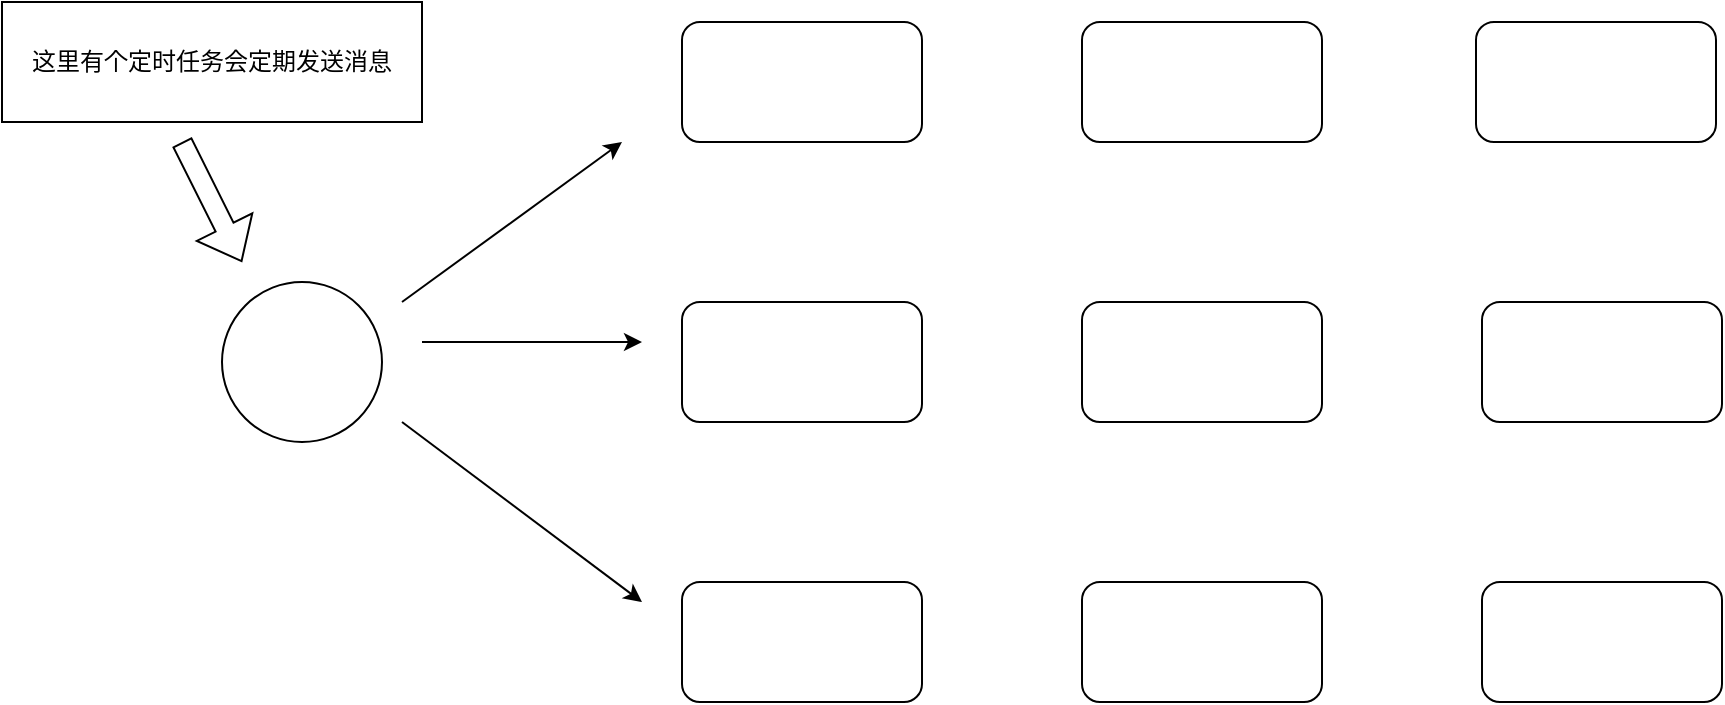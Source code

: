 <mxfile version="16.0.2" type="device"><diagram id="lvZ3acUFS4lNoFtHrA9B" name="第 1 页"><mxGraphModel dx="1773" dy="617" grid="1" gridSize="10" guides="1" tooltips="1" connect="1" arrows="1" fold="1" page="1" pageScale="1" pageWidth="827" pageHeight="1169" math="0" shadow="0"><root><mxCell id="0"/><mxCell id="1" parent="0"/><mxCell id="Ph-bpt4KbSCCZtaUAGm7-1" value="" style="ellipse;whiteSpace=wrap;html=1;aspect=fixed;" vertex="1" parent="1"><mxGeometry x="80" y="240" width="80" height="80" as="geometry"/></mxCell><mxCell id="Ph-bpt4KbSCCZtaUAGm7-2" value="" style="rounded=1;whiteSpace=wrap;html=1;" vertex="1" parent="1"><mxGeometry x="310" y="110" width="120" height="60" as="geometry"/></mxCell><mxCell id="Ph-bpt4KbSCCZtaUAGm7-3" value="" style="rounded=1;whiteSpace=wrap;html=1;" vertex="1" parent="1"><mxGeometry x="510" y="110" width="120" height="60" as="geometry"/></mxCell><mxCell id="Ph-bpt4KbSCCZtaUAGm7-4" value="" style="rounded=1;whiteSpace=wrap;html=1;" vertex="1" parent="1"><mxGeometry x="707" y="110" width="120" height="60" as="geometry"/></mxCell><mxCell id="Ph-bpt4KbSCCZtaUAGm7-5" value="" style="rounded=1;whiteSpace=wrap;html=1;" vertex="1" parent="1"><mxGeometry x="310" y="250" width="120" height="60" as="geometry"/></mxCell><mxCell id="Ph-bpt4KbSCCZtaUAGm7-6" value="" style="rounded=1;whiteSpace=wrap;html=1;" vertex="1" parent="1"><mxGeometry x="510" y="250" width="120" height="60" as="geometry"/></mxCell><mxCell id="Ph-bpt4KbSCCZtaUAGm7-7" value="" style="rounded=1;whiteSpace=wrap;html=1;" vertex="1" parent="1"><mxGeometry x="710" y="250" width="120" height="60" as="geometry"/></mxCell><mxCell id="Ph-bpt4KbSCCZtaUAGm7-8" value="" style="rounded=1;whiteSpace=wrap;html=1;" vertex="1" parent="1"><mxGeometry x="310" y="390" width="120" height="60" as="geometry"/></mxCell><mxCell id="Ph-bpt4KbSCCZtaUAGm7-9" value="" style="rounded=1;whiteSpace=wrap;html=1;" vertex="1" parent="1"><mxGeometry x="510" y="390" width="120" height="60" as="geometry"/></mxCell><mxCell id="Ph-bpt4KbSCCZtaUAGm7-10" value="" style="rounded=1;whiteSpace=wrap;html=1;" vertex="1" parent="1"><mxGeometry x="710" y="390" width="120" height="60" as="geometry"/></mxCell><mxCell id="Ph-bpt4KbSCCZtaUAGm7-11" value="" style="endArrow=classic;html=1;rounded=0;" edge="1" parent="1"><mxGeometry width="50" height="50" relative="1" as="geometry"><mxPoint x="170" y="250" as="sourcePoint"/><mxPoint x="280" y="170" as="targetPoint"/></mxGeometry></mxCell><mxCell id="Ph-bpt4KbSCCZtaUAGm7-12" value="" style="endArrow=classic;html=1;rounded=0;" edge="1" parent="1"><mxGeometry width="50" height="50" relative="1" as="geometry"><mxPoint x="180" y="270" as="sourcePoint"/><mxPoint x="290" y="270" as="targetPoint"/></mxGeometry></mxCell><mxCell id="Ph-bpt4KbSCCZtaUAGm7-13" value="" style="endArrow=classic;html=1;rounded=0;" edge="1" parent="1"><mxGeometry width="50" height="50" relative="1" as="geometry"><mxPoint x="170" y="310" as="sourcePoint"/><mxPoint x="290" y="400" as="targetPoint"/></mxGeometry></mxCell><mxCell id="Ph-bpt4KbSCCZtaUAGm7-14" value="" style="shape=flexArrow;endArrow=classic;html=1;rounded=0;" edge="1" parent="1"><mxGeometry width="50" height="50" relative="1" as="geometry"><mxPoint x="60" y="170" as="sourcePoint"/><mxPoint x="90" y="230" as="targetPoint"/></mxGeometry></mxCell><mxCell id="Ph-bpt4KbSCCZtaUAGm7-15" value="这里有个定时任务会定期发送消息" style="rounded=0;whiteSpace=wrap;html=1;" vertex="1" parent="1"><mxGeometry x="-30" y="100" width="210" height="60" as="geometry"/></mxCell></root></mxGraphModel></diagram></mxfile>